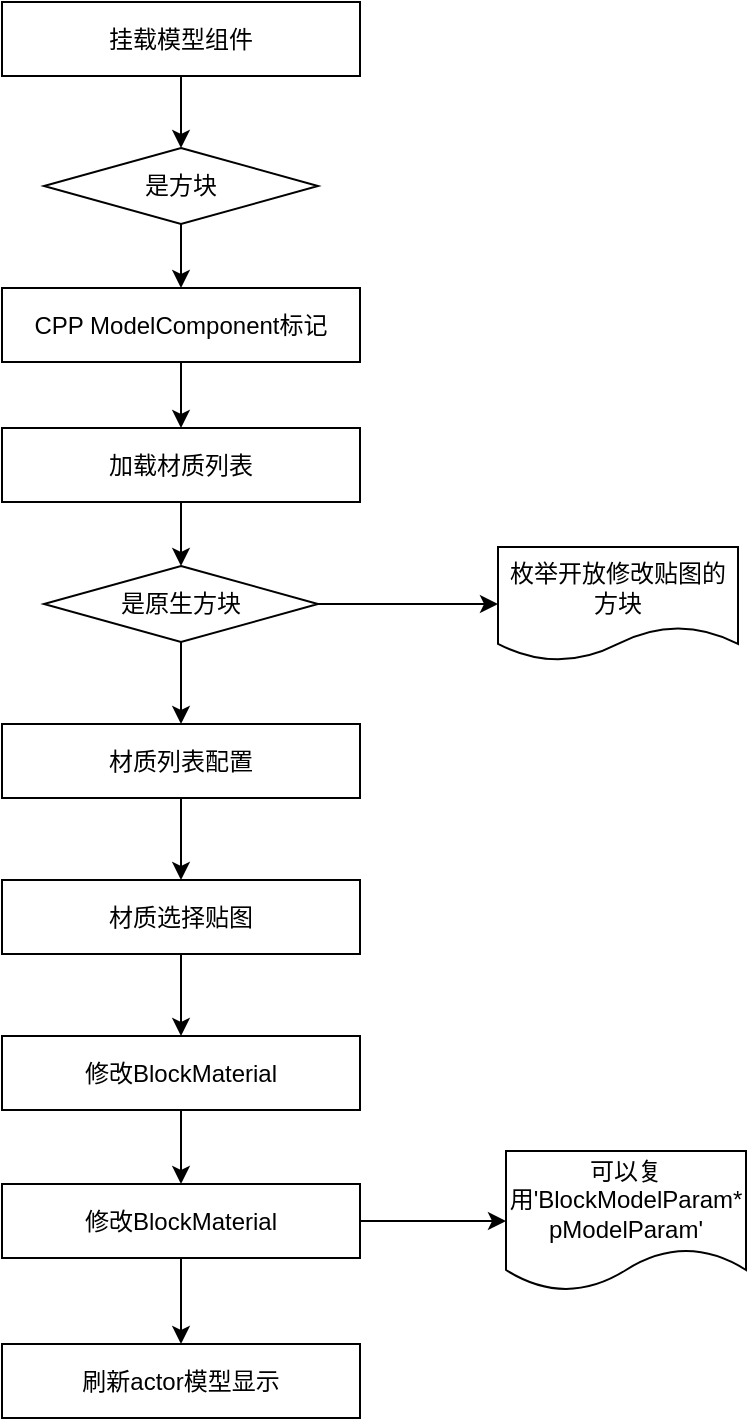 <mxfile>
    <diagram id="PEZetlsf7Wx3aTJ2QGUR" name="Page-1">
        <mxGraphModel dx="-82" dy="787" grid="0" gridSize="10" guides="1" tooltips="1" connect="1" arrows="1" fold="1" page="1" pageScale="1" pageWidth="850" pageHeight="1100" math="0" shadow="0">
            <root>
                <mxCell id="0"/>
                <mxCell id="1" parent="0"/>
                <mxCell id="167" style="edgeStyle=none;html=1;exitX=0.5;exitY=1;exitDx=0;exitDy=0;entryX=0.5;entryY=0;entryDx=0;entryDy=0;" edge="1" parent="1" source="153" target="154">
                    <mxGeometry relative="1" as="geometry"/>
                </mxCell>
                <mxCell id="153" value="挂载模型组件" style="rounded=0;whiteSpace=wrap;html=1;" vertex="1" parent="1">
                    <mxGeometry x="1070" y="21" width="179" height="37" as="geometry"/>
                </mxCell>
                <mxCell id="168" style="edgeStyle=none;html=1;exitX=0.5;exitY=1;exitDx=0;exitDy=0;entryX=0.5;entryY=0;entryDx=0;entryDy=0;" edge="1" parent="1" source="154" target="155">
                    <mxGeometry relative="1" as="geometry"/>
                </mxCell>
                <mxCell id="154" value="是方块" style="rhombus;whiteSpace=wrap;html=1;" vertex="1" parent="1">
                    <mxGeometry x="1091" y="94" width="137" height="38" as="geometry"/>
                </mxCell>
                <mxCell id="169" style="edgeStyle=none;html=1;exitX=0.5;exitY=1;exitDx=0;exitDy=0;" edge="1" parent="1" source="155" target="156">
                    <mxGeometry relative="1" as="geometry"/>
                </mxCell>
                <mxCell id="155" value="CPP ModelComponent标记" style="rounded=0;whiteSpace=wrap;html=1;" vertex="1" parent="1">
                    <mxGeometry x="1070" y="164" width="179" height="37" as="geometry"/>
                </mxCell>
                <mxCell id="170" style="edgeStyle=none;html=1;exitX=0.5;exitY=1;exitDx=0;exitDy=0;" edge="1" parent="1" source="156" target="158">
                    <mxGeometry relative="1" as="geometry"/>
                </mxCell>
                <mxCell id="156" value="加载材质列表" style="rounded=0;whiteSpace=wrap;html=1;" vertex="1" parent="1">
                    <mxGeometry x="1070" y="234" width="179" height="37" as="geometry"/>
                </mxCell>
                <mxCell id="172" style="edgeStyle=none;html=1;exitX=0.5;exitY=1;exitDx=0;exitDy=0;" edge="1" parent="1" source="157" target="162">
                    <mxGeometry relative="1" as="geometry"/>
                </mxCell>
                <mxCell id="157" value="材质列表配置" style="rounded=0;whiteSpace=wrap;html=1;" vertex="1" parent="1">
                    <mxGeometry x="1070" y="382" width="179" height="37" as="geometry"/>
                </mxCell>
                <mxCell id="161" style="edgeStyle=none;html=1;exitX=1;exitY=0.5;exitDx=0;exitDy=0;" edge="1" parent="1" source="158" target="160">
                    <mxGeometry relative="1" as="geometry"/>
                </mxCell>
                <mxCell id="171" style="edgeStyle=none;html=1;exitX=0.5;exitY=1;exitDx=0;exitDy=0;" edge="1" parent="1" source="158" target="157">
                    <mxGeometry relative="1" as="geometry"/>
                </mxCell>
                <mxCell id="158" value="是原生方块" style="rhombus;whiteSpace=wrap;html=1;" vertex="1" parent="1">
                    <mxGeometry x="1091" y="303" width="137" height="38" as="geometry"/>
                </mxCell>
                <mxCell id="160" value="枚举开放修改贴图的方块" style="shape=document;whiteSpace=wrap;html=1;boundedLbl=1;" vertex="1" parent="1">
                    <mxGeometry x="1318" y="293.5" width="120" height="57" as="geometry"/>
                </mxCell>
                <mxCell id="173" style="edgeStyle=none;html=1;exitX=0.5;exitY=1;exitDx=0;exitDy=0;entryX=0.5;entryY=0;entryDx=0;entryDy=0;" edge="1" parent="1" source="162" target="163">
                    <mxGeometry relative="1" as="geometry"/>
                </mxCell>
                <mxCell id="162" value="材质选择贴图" style="rounded=0;whiteSpace=wrap;html=1;" vertex="1" parent="1">
                    <mxGeometry x="1070" y="460" width="179" height="37" as="geometry"/>
                </mxCell>
                <mxCell id="174" style="edgeStyle=none;html=1;exitX=0.5;exitY=1;exitDx=0;exitDy=0;" edge="1" parent="1" source="163" target="164">
                    <mxGeometry relative="1" as="geometry"/>
                </mxCell>
                <mxCell id="163" value="修改BlockMaterial" style="rounded=0;whiteSpace=wrap;html=1;" vertex="1" parent="1">
                    <mxGeometry x="1070" y="538" width="179" height="37" as="geometry"/>
                </mxCell>
                <mxCell id="175" style="edgeStyle=none;html=1;exitX=0.5;exitY=1;exitDx=0;exitDy=0;" edge="1" parent="1" source="164" target="166">
                    <mxGeometry relative="1" as="geometry"/>
                </mxCell>
                <mxCell id="176" style="edgeStyle=none;html=1;exitX=1;exitY=0.5;exitDx=0;exitDy=0;entryX=0;entryY=0.5;entryDx=0;entryDy=0;" edge="1" parent="1" source="164" target="165">
                    <mxGeometry relative="1" as="geometry"/>
                </mxCell>
                <mxCell id="164" value="修改BlockMaterial" style="rounded=0;whiteSpace=wrap;html=1;" vertex="1" parent="1">
                    <mxGeometry x="1070" y="612" width="179" height="37" as="geometry"/>
                </mxCell>
                <mxCell id="165" value="可以复用'BlockModelParam* pModelParam'" style="shape=document;whiteSpace=wrap;html=1;boundedLbl=1;" vertex="1" parent="1">
                    <mxGeometry x="1322" y="595.5" width="120" height="70" as="geometry"/>
                </mxCell>
                <mxCell id="166" value="刷新actor模型显示" style="rounded=0;whiteSpace=wrap;html=1;" vertex="1" parent="1">
                    <mxGeometry x="1070" y="692" width="179" height="37" as="geometry"/>
                </mxCell>
            </root>
        </mxGraphModel>
    </diagram>
</mxfile>